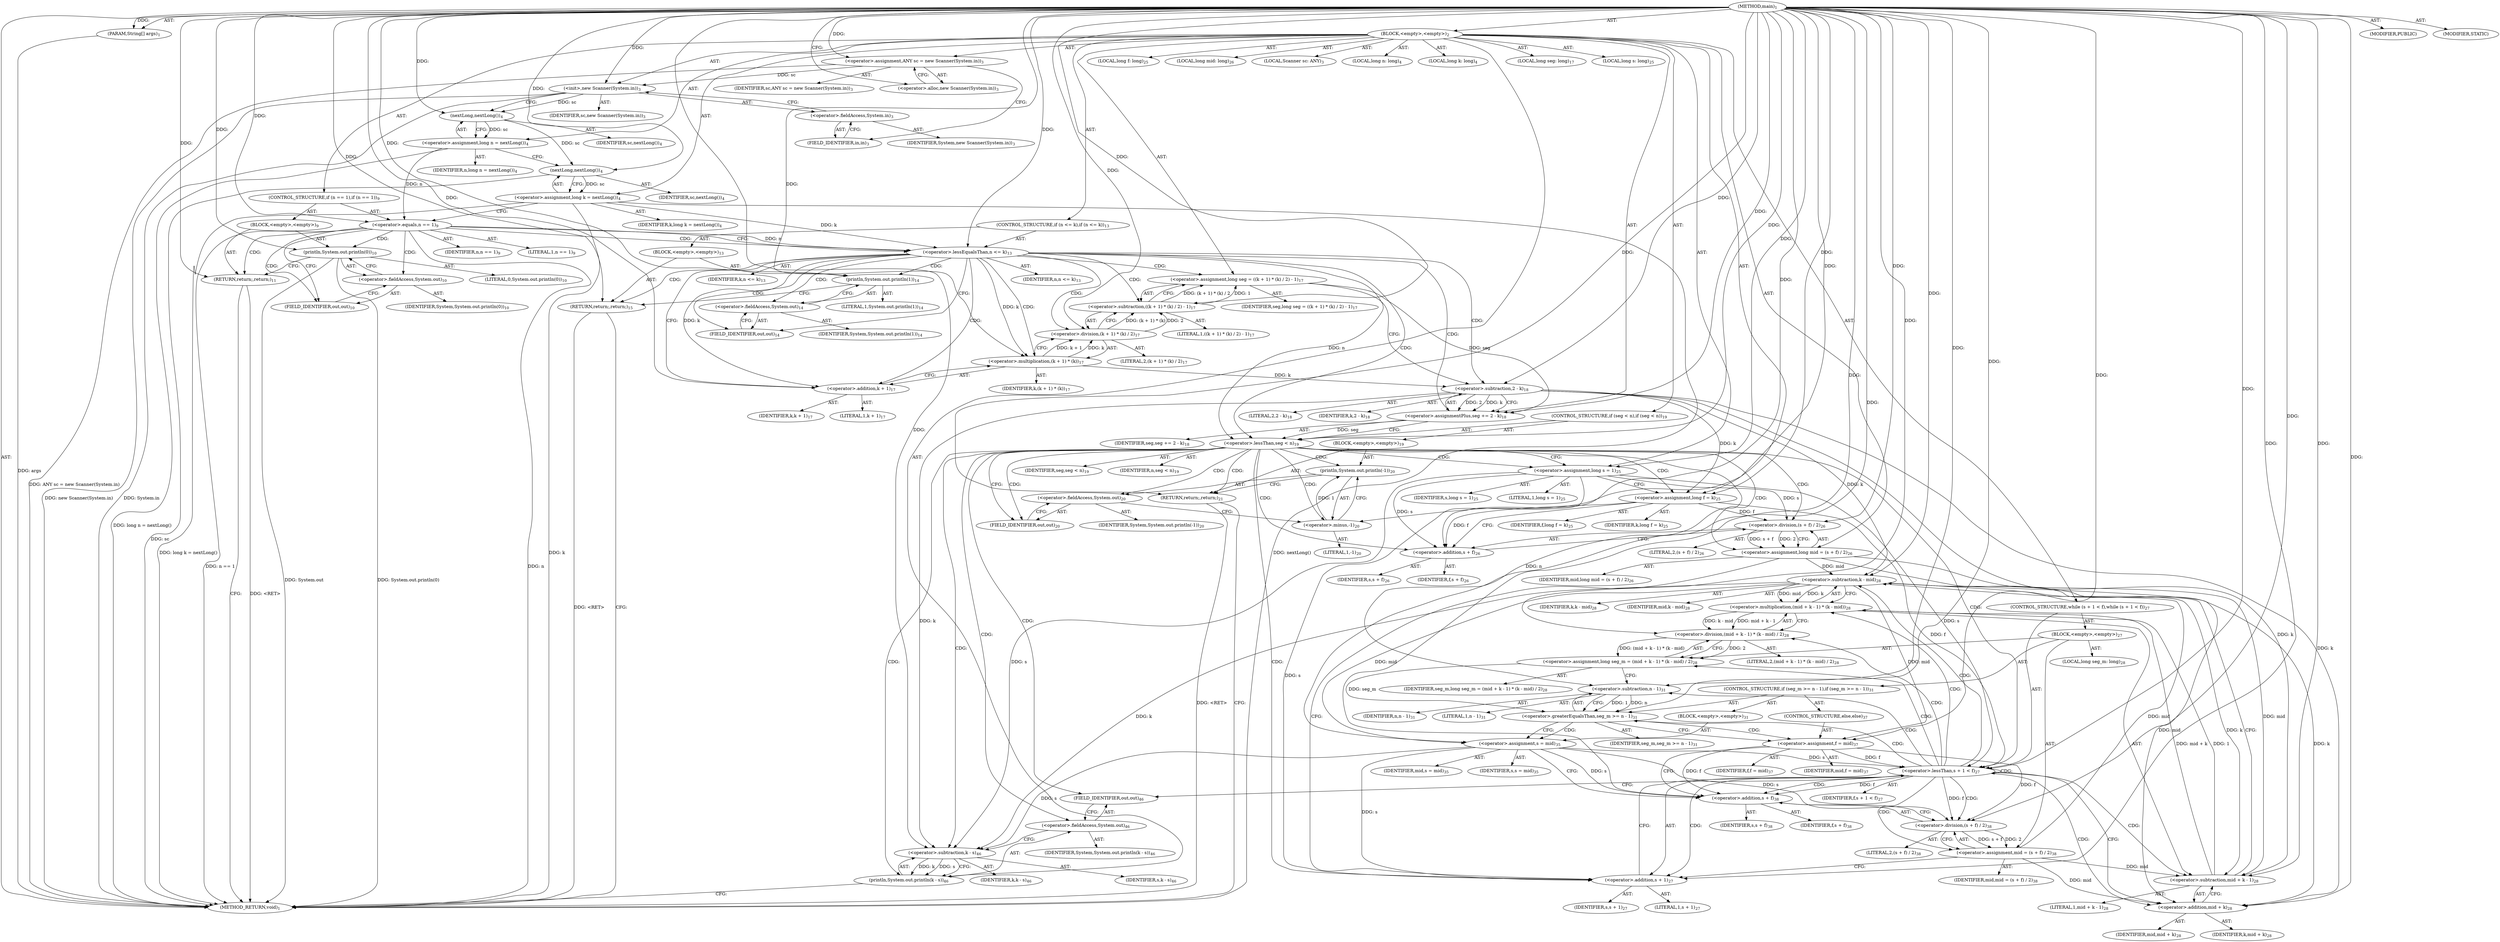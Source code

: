 digraph "main" {  
"19" [label = <(METHOD,main)<SUB>1</SUB>> ]
"20" [label = <(PARAM,String[] args)<SUB>1</SUB>> ]
"21" [label = <(BLOCK,&lt;empty&gt;,&lt;empty&gt;)<SUB>2</SUB>> ]
"4" [label = <(LOCAL,Scanner sc: ANY)<SUB>3</SUB>> ]
"22" [label = <(&lt;operator&gt;.assignment,ANY sc = new Scanner(System.in))<SUB>3</SUB>> ]
"23" [label = <(IDENTIFIER,sc,ANY sc = new Scanner(System.in))<SUB>3</SUB>> ]
"24" [label = <(&lt;operator&gt;.alloc,new Scanner(System.in))<SUB>3</SUB>> ]
"25" [label = <(&lt;init&gt;,new Scanner(System.in))<SUB>3</SUB>> ]
"3" [label = <(IDENTIFIER,sc,new Scanner(System.in))<SUB>3</SUB>> ]
"26" [label = <(&lt;operator&gt;.fieldAccess,System.in)<SUB>3</SUB>> ]
"27" [label = <(IDENTIFIER,System,new Scanner(System.in))<SUB>3</SUB>> ]
"28" [label = <(FIELD_IDENTIFIER,in,in)<SUB>3</SUB>> ]
"29" [label = <(LOCAL,long n: long)<SUB>4</SUB>> ]
"30" [label = <(LOCAL,long k: long)<SUB>4</SUB>> ]
"31" [label = <(&lt;operator&gt;.assignment,long n = nextLong())<SUB>4</SUB>> ]
"32" [label = <(IDENTIFIER,n,long n = nextLong())<SUB>4</SUB>> ]
"33" [label = <(nextLong,nextLong())<SUB>4</SUB>> ]
"34" [label = <(IDENTIFIER,sc,nextLong())<SUB>4</SUB>> ]
"35" [label = <(&lt;operator&gt;.assignment,long k = nextLong())<SUB>4</SUB>> ]
"36" [label = <(IDENTIFIER,k,long k = nextLong())<SUB>4</SUB>> ]
"37" [label = <(nextLong,nextLong())<SUB>4</SUB>> ]
"38" [label = <(IDENTIFIER,sc,nextLong())<SUB>4</SUB>> ]
"39" [label = <(CONTROL_STRUCTURE,if (n == 1),if (n == 1))<SUB>9</SUB>> ]
"40" [label = <(&lt;operator&gt;.equals,n == 1)<SUB>9</SUB>> ]
"41" [label = <(IDENTIFIER,n,n == 1)<SUB>9</SUB>> ]
"42" [label = <(LITERAL,1,n == 1)<SUB>9</SUB>> ]
"43" [label = <(BLOCK,&lt;empty&gt;,&lt;empty&gt;)<SUB>9</SUB>> ]
"44" [label = <(println,System.out.println(0))<SUB>10</SUB>> ]
"45" [label = <(&lt;operator&gt;.fieldAccess,System.out)<SUB>10</SUB>> ]
"46" [label = <(IDENTIFIER,System,System.out.println(0))<SUB>10</SUB>> ]
"47" [label = <(FIELD_IDENTIFIER,out,out)<SUB>10</SUB>> ]
"48" [label = <(LITERAL,0,System.out.println(0))<SUB>10</SUB>> ]
"49" [label = <(RETURN,return;,return;)<SUB>11</SUB>> ]
"50" [label = <(CONTROL_STRUCTURE,if (n &lt;= k),if (n &lt;= k))<SUB>13</SUB>> ]
"51" [label = <(&lt;operator&gt;.lessEqualsThan,n &lt;= k)<SUB>13</SUB>> ]
"52" [label = <(IDENTIFIER,n,n &lt;= k)<SUB>13</SUB>> ]
"53" [label = <(IDENTIFIER,k,n &lt;= k)<SUB>13</SUB>> ]
"54" [label = <(BLOCK,&lt;empty&gt;,&lt;empty&gt;)<SUB>13</SUB>> ]
"55" [label = <(println,System.out.println(1))<SUB>14</SUB>> ]
"56" [label = <(&lt;operator&gt;.fieldAccess,System.out)<SUB>14</SUB>> ]
"57" [label = <(IDENTIFIER,System,System.out.println(1))<SUB>14</SUB>> ]
"58" [label = <(FIELD_IDENTIFIER,out,out)<SUB>14</SUB>> ]
"59" [label = <(LITERAL,1,System.out.println(1))<SUB>14</SUB>> ]
"60" [label = <(RETURN,return;,return;)<SUB>15</SUB>> ]
"61" [label = <(LOCAL,long seg: long)<SUB>17</SUB>> ]
"62" [label = <(&lt;operator&gt;.assignment,long seg = ((k + 1) * (k) / 2) - 1)<SUB>17</SUB>> ]
"63" [label = <(IDENTIFIER,seg,long seg = ((k + 1) * (k) / 2) - 1)<SUB>17</SUB>> ]
"64" [label = <(&lt;operator&gt;.subtraction,((k + 1) * (k) / 2) - 1)<SUB>17</SUB>> ]
"65" [label = <(&lt;operator&gt;.division,(k + 1) * (k) / 2)<SUB>17</SUB>> ]
"66" [label = <(&lt;operator&gt;.multiplication,(k + 1) * (k))<SUB>17</SUB>> ]
"67" [label = <(&lt;operator&gt;.addition,k + 1)<SUB>17</SUB>> ]
"68" [label = <(IDENTIFIER,k,k + 1)<SUB>17</SUB>> ]
"69" [label = <(LITERAL,1,k + 1)<SUB>17</SUB>> ]
"70" [label = <(IDENTIFIER,k,(k + 1) * (k))<SUB>17</SUB>> ]
"71" [label = <(LITERAL,2,(k + 1) * (k) / 2)<SUB>17</SUB>> ]
"72" [label = <(LITERAL,1,((k + 1) * (k) / 2) - 1)<SUB>17</SUB>> ]
"73" [label = <(&lt;operator&gt;.assignmentPlus,seg += 2 - k)<SUB>18</SUB>> ]
"74" [label = <(IDENTIFIER,seg,seg += 2 - k)<SUB>18</SUB>> ]
"75" [label = <(&lt;operator&gt;.subtraction,2 - k)<SUB>18</SUB>> ]
"76" [label = <(LITERAL,2,2 - k)<SUB>18</SUB>> ]
"77" [label = <(IDENTIFIER,k,2 - k)<SUB>18</SUB>> ]
"78" [label = <(CONTROL_STRUCTURE,if (seg &lt; n),if (seg &lt; n))<SUB>19</SUB>> ]
"79" [label = <(&lt;operator&gt;.lessThan,seg &lt; n)<SUB>19</SUB>> ]
"80" [label = <(IDENTIFIER,seg,seg &lt; n)<SUB>19</SUB>> ]
"81" [label = <(IDENTIFIER,n,seg &lt; n)<SUB>19</SUB>> ]
"82" [label = <(BLOCK,&lt;empty&gt;,&lt;empty&gt;)<SUB>19</SUB>> ]
"83" [label = <(println,System.out.println(-1))<SUB>20</SUB>> ]
"84" [label = <(&lt;operator&gt;.fieldAccess,System.out)<SUB>20</SUB>> ]
"85" [label = <(IDENTIFIER,System,System.out.println(-1))<SUB>20</SUB>> ]
"86" [label = <(FIELD_IDENTIFIER,out,out)<SUB>20</SUB>> ]
"87" [label = <(&lt;operator&gt;.minus,-1)<SUB>20</SUB>> ]
"88" [label = <(LITERAL,1,-1)<SUB>20</SUB>> ]
"89" [label = <(RETURN,return;,return;)<SUB>21</SUB>> ]
"90" [label = <(LOCAL,long s: long)<SUB>25</SUB>> ]
"91" [label = <(LOCAL,long f: long)<SUB>25</SUB>> ]
"92" [label = <(&lt;operator&gt;.assignment,long s = 1)<SUB>25</SUB>> ]
"93" [label = <(IDENTIFIER,s,long s = 1)<SUB>25</SUB>> ]
"94" [label = <(LITERAL,1,long s = 1)<SUB>25</SUB>> ]
"95" [label = <(&lt;operator&gt;.assignment,long f = k)<SUB>25</SUB>> ]
"96" [label = <(IDENTIFIER,f,long f = k)<SUB>25</SUB>> ]
"97" [label = <(IDENTIFIER,k,long f = k)<SUB>25</SUB>> ]
"98" [label = <(LOCAL,long mid: long)<SUB>26</SUB>> ]
"99" [label = <(&lt;operator&gt;.assignment,long mid = (s + f) / 2)<SUB>26</SUB>> ]
"100" [label = <(IDENTIFIER,mid,long mid = (s + f) / 2)<SUB>26</SUB>> ]
"101" [label = <(&lt;operator&gt;.division,(s + f) / 2)<SUB>26</SUB>> ]
"102" [label = <(&lt;operator&gt;.addition,s + f)<SUB>26</SUB>> ]
"103" [label = <(IDENTIFIER,s,s + f)<SUB>26</SUB>> ]
"104" [label = <(IDENTIFIER,f,s + f)<SUB>26</SUB>> ]
"105" [label = <(LITERAL,2,(s + f) / 2)<SUB>26</SUB>> ]
"106" [label = <(CONTROL_STRUCTURE,while (s + 1 &lt; f),while (s + 1 &lt; f))<SUB>27</SUB>> ]
"107" [label = <(&lt;operator&gt;.lessThan,s + 1 &lt; f)<SUB>27</SUB>> ]
"108" [label = <(&lt;operator&gt;.addition,s + 1)<SUB>27</SUB>> ]
"109" [label = <(IDENTIFIER,s,s + 1)<SUB>27</SUB>> ]
"110" [label = <(LITERAL,1,s + 1)<SUB>27</SUB>> ]
"111" [label = <(IDENTIFIER,f,s + 1 &lt; f)<SUB>27</SUB>> ]
"112" [label = <(BLOCK,&lt;empty&gt;,&lt;empty&gt;)<SUB>27</SUB>> ]
"113" [label = <(LOCAL,long seg_m: long)<SUB>28</SUB>> ]
"114" [label = <(&lt;operator&gt;.assignment,long seg_m = (mid + k - 1) * (k - mid) / 2)<SUB>28</SUB>> ]
"115" [label = <(IDENTIFIER,seg_m,long seg_m = (mid + k - 1) * (k - mid) / 2)<SUB>28</SUB>> ]
"116" [label = <(&lt;operator&gt;.division,(mid + k - 1) * (k - mid) / 2)<SUB>28</SUB>> ]
"117" [label = <(&lt;operator&gt;.multiplication,(mid + k - 1) * (k - mid))<SUB>28</SUB>> ]
"118" [label = <(&lt;operator&gt;.subtraction,mid + k - 1)<SUB>28</SUB>> ]
"119" [label = <(&lt;operator&gt;.addition,mid + k)<SUB>28</SUB>> ]
"120" [label = <(IDENTIFIER,mid,mid + k)<SUB>28</SUB>> ]
"121" [label = <(IDENTIFIER,k,mid + k)<SUB>28</SUB>> ]
"122" [label = <(LITERAL,1,mid + k - 1)<SUB>28</SUB>> ]
"123" [label = <(&lt;operator&gt;.subtraction,k - mid)<SUB>28</SUB>> ]
"124" [label = <(IDENTIFIER,k,k - mid)<SUB>28</SUB>> ]
"125" [label = <(IDENTIFIER,mid,k - mid)<SUB>28</SUB>> ]
"126" [label = <(LITERAL,2,(mid + k - 1) * (k - mid) / 2)<SUB>28</SUB>> ]
"127" [label = <(CONTROL_STRUCTURE,if (seg_m &gt;= n - 1),if (seg_m &gt;= n - 1))<SUB>31</SUB>> ]
"128" [label = <(&lt;operator&gt;.greaterEqualsThan,seg_m &gt;= n - 1)<SUB>31</SUB>> ]
"129" [label = <(IDENTIFIER,seg_m,seg_m &gt;= n - 1)<SUB>31</SUB>> ]
"130" [label = <(&lt;operator&gt;.subtraction,n - 1)<SUB>31</SUB>> ]
"131" [label = <(IDENTIFIER,n,n - 1)<SUB>31</SUB>> ]
"132" [label = <(LITERAL,1,n - 1)<SUB>31</SUB>> ]
"133" [label = <(BLOCK,&lt;empty&gt;,&lt;empty&gt;)<SUB>31</SUB>> ]
"134" [label = <(&lt;operator&gt;.assignment,s = mid)<SUB>35</SUB>> ]
"135" [label = <(IDENTIFIER,s,s = mid)<SUB>35</SUB>> ]
"136" [label = <(IDENTIFIER,mid,s = mid)<SUB>35</SUB>> ]
"137" [label = <(CONTROL_STRUCTURE,else,else)<SUB>37</SUB>> ]
"138" [label = <(&lt;operator&gt;.assignment,f = mid)<SUB>37</SUB>> ]
"139" [label = <(IDENTIFIER,f,f = mid)<SUB>37</SUB>> ]
"140" [label = <(IDENTIFIER,mid,f = mid)<SUB>37</SUB>> ]
"141" [label = <(&lt;operator&gt;.assignment,mid = (s + f) / 2)<SUB>38</SUB>> ]
"142" [label = <(IDENTIFIER,mid,mid = (s + f) / 2)<SUB>38</SUB>> ]
"143" [label = <(&lt;operator&gt;.division,(s + f) / 2)<SUB>38</SUB>> ]
"144" [label = <(&lt;operator&gt;.addition,s + f)<SUB>38</SUB>> ]
"145" [label = <(IDENTIFIER,s,s + f)<SUB>38</SUB>> ]
"146" [label = <(IDENTIFIER,f,s + f)<SUB>38</SUB>> ]
"147" [label = <(LITERAL,2,(s + f) / 2)<SUB>38</SUB>> ]
"148" [label = <(println,System.out.println(k - s))<SUB>46</SUB>> ]
"149" [label = <(&lt;operator&gt;.fieldAccess,System.out)<SUB>46</SUB>> ]
"150" [label = <(IDENTIFIER,System,System.out.println(k - s))<SUB>46</SUB>> ]
"151" [label = <(FIELD_IDENTIFIER,out,out)<SUB>46</SUB>> ]
"152" [label = <(&lt;operator&gt;.subtraction,k - s)<SUB>46</SUB>> ]
"153" [label = <(IDENTIFIER,k,k - s)<SUB>46</SUB>> ]
"154" [label = <(IDENTIFIER,s,k - s)<SUB>46</SUB>> ]
"155" [label = <(MODIFIER,PUBLIC)> ]
"156" [label = <(MODIFIER,STATIC)> ]
"157" [label = <(METHOD_RETURN,void)<SUB>1</SUB>> ]
  "19" -> "20"  [ label = "AST: "] 
  "19" -> "21"  [ label = "AST: "] 
  "19" -> "155"  [ label = "AST: "] 
  "19" -> "156"  [ label = "AST: "] 
  "19" -> "157"  [ label = "AST: "] 
  "21" -> "4"  [ label = "AST: "] 
  "21" -> "22"  [ label = "AST: "] 
  "21" -> "25"  [ label = "AST: "] 
  "21" -> "29"  [ label = "AST: "] 
  "21" -> "30"  [ label = "AST: "] 
  "21" -> "31"  [ label = "AST: "] 
  "21" -> "35"  [ label = "AST: "] 
  "21" -> "39"  [ label = "AST: "] 
  "21" -> "50"  [ label = "AST: "] 
  "21" -> "61"  [ label = "AST: "] 
  "21" -> "62"  [ label = "AST: "] 
  "21" -> "73"  [ label = "AST: "] 
  "21" -> "78"  [ label = "AST: "] 
  "21" -> "90"  [ label = "AST: "] 
  "21" -> "91"  [ label = "AST: "] 
  "21" -> "92"  [ label = "AST: "] 
  "21" -> "95"  [ label = "AST: "] 
  "21" -> "98"  [ label = "AST: "] 
  "21" -> "99"  [ label = "AST: "] 
  "21" -> "106"  [ label = "AST: "] 
  "21" -> "148"  [ label = "AST: "] 
  "22" -> "23"  [ label = "AST: "] 
  "22" -> "24"  [ label = "AST: "] 
  "25" -> "3"  [ label = "AST: "] 
  "25" -> "26"  [ label = "AST: "] 
  "26" -> "27"  [ label = "AST: "] 
  "26" -> "28"  [ label = "AST: "] 
  "31" -> "32"  [ label = "AST: "] 
  "31" -> "33"  [ label = "AST: "] 
  "33" -> "34"  [ label = "AST: "] 
  "35" -> "36"  [ label = "AST: "] 
  "35" -> "37"  [ label = "AST: "] 
  "37" -> "38"  [ label = "AST: "] 
  "39" -> "40"  [ label = "AST: "] 
  "39" -> "43"  [ label = "AST: "] 
  "40" -> "41"  [ label = "AST: "] 
  "40" -> "42"  [ label = "AST: "] 
  "43" -> "44"  [ label = "AST: "] 
  "43" -> "49"  [ label = "AST: "] 
  "44" -> "45"  [ label = "AST: "] 
  "44" -> "48"  [ label = "AST: "] 
  "45" -> "46"  [ label = "AST: "] 
  "45" -> "47"  [ label = "AST: "] 
  "50" -> "51"  [ label = "AST: "] 
  "50" -> "54"  [ label = "AST: "] 
  "51" -> "52"  [ label = "AST: "] 
  "51" -> "53"  [ label = "AST: "] 
  "54" -> "55"  [ label = "AST: "] 
  "54" -> "60"  [ label = "AST: "] 
  "55" -> "56"  [ label = "AST: "] 
  "55" -> "59"  [ label = "AST: "] 
  "56" -> "57"  [ label = "AST: "] 
  "56" -> "58"  [ label = "AST: "] 
  "62" -> "63"  [ label = "AST: "] 
  "62" -> "64"  [ label = "AST: "] 
  "64" -> "65"  [ label = "AST: "] 
  "64" -> "72"  [ label = "AST: "] 
  "65" -> "66"  [ label = "AST: "] 
  "65" -> "71"  [ label = "AST: "] 
  "66" -> "67"  [ label = "AST: "] 
  "66" -> "70"  [ label = "AST: "] 
  "67" -> "68"  [ label = "AST: "] 
  "67" -> "69"  [ label = "AST: "] 
  "73" -> "74"  [ label = "AST: "] 
  "73" -> "75"  [ label = "AST: "] 
  "75" -> "76"  [ label = "AST: "] 
  "75" -> "77"  [ label = "AST: "] 
  "78" -> "79"  [ label = "AST: "] 
  "78" -> "82"  [ label = "AST: "] 
  "79" -> "80"  [ label = "AST: "] 
  "79" -> "81"  [ label = "AST: "] 
  "82" -> "83"  [ label = "AST: "] 
  "82" -> "89"  [ label = "AST: "] 
  "83" -> "84"  [ label = "AST: "] 
  "83" -> "87"  [ label = "AST: "] 
  "84" -> "85"  [ label = "AST: "] 
  "84" -> "86"  [ label = "AST: "] 
  "87" -> "88"  [ label = "AST: "] 
  "92" -> "93"  [ label = "AST: "] 
  "92" -> "94"  [ label = "AST: "] 
  "95" -> "96"  [ label = "AST: "] 
  "95" -> "97"  [ label = "AST: "] 
  "99" -> "100"  [ label = "AST: "] 
  "99" -> "101"  [ label = "AST: "] 
  "101" -> "102"  [ label = "AST: "] 
  "101" -> "105"  [ label = "AST: "] 
  "102" -> "103"  [ label = "AST: "] 
  "102" -> "104"  [ label = "AST: "] 
  "106" -> "107"  [ label = "AST: "] 
  "106" -> "112"  [ label = "AST: "] 
  "107" -> "108"  [ label = "AST: "] 
  "107" -> "111"  [ label = "AST: "] 
  "108" -> "109"  [ label = "AST: "] 
  "108" -> "110"  [ label = "AST: "] 
  "112" -> "113"  [ label = "AST: "] 
  "112" -> "114"  [ label = "AST: "] 
  "112" -> "127"  [ label = "AST: "] 
  "112" -> "141"  [ label = "AST: "] 
  "114" -> "115"  [ label = "AST: "] 
  "114" -> "116"  [ label = "AST: "] 
  "116" -> "117"  [ label = "AST: "] 
  "116" -> "126"  [ label = "AST: "] 
  "117" -> "118"  [ label = "AST: "] 
  "117" -> "123"  [ label = "AST: "] 
  "118" -> "119"  [ label = "AST: "] 
  "118" -> "122"  [ label = "AST: "] 
  "119" -> "120"  [ label = "AST: "] 
  "119" -> "121"  [ label = "AST: "] 
  "123" -> "124"  [ label = "AST: "] 
  "123" -> "125"  [ label = "AST: "] 
  "127" -> "128"  [ label = "AST: "] 
  "127" -> "133"  [ label = "AST: "] 
  "127" -> "137"  [ label = "AST: "] 
  "128" -> "129"  [ label = "AST: "] 
  "128" -> "130"  [ label = "AST: "] 
  "130" -> "131"  [ label = "AST: "] 
  "130" -> "132"  [ label = "AST: "] 
  "133" -> "134"  [ label = "AST: "] 
  "134" -> "135"  [ label = "AST: "] 
  "134" -> "136"  [ label = "AST: "] 
  "137" -> "138"  [ label = "AST: "] 
  "138" -> "139"  [ label = "AST: "] 
  "138" -> "140"  [ label = "AST: "] 
  "141" -> "142"  [ label = "AST: "] 
  "141" -> "143"  [ label = "AST: "] 
  "143" -> "144"  [ label = "AST: "] 
  "143" -> "147"  [ label = "AST: "] 
  "144" -> "145"  [ label = "AST: "] 
  "144" -> "146"  [ label = "AST: "] 
  "148" -> "149"  [ label = "AST: "] 
  "148" -> "152"  [ label = "AST: "] 
  "149" -> "150"  [ label = "AST: "] 
  "149" -> "151"  [ label = "AST: "] 
  "152" -> "153"  [ label = "AST: "] 
  "152" -> "154"  [ label = "AST: "] 
  "22" -> "28"  [ label = "CFG: "] 
  "25" -> "33"  [ label = "CFG: "] 
  "31" -> "37"  [ label = "CFG: "] 
  "35" -> "40"  [ label = "CFG: "] 
  "62" -> "75"  [ label = "CFG: "] 
  "73" -> "79"  [ label = "CFG: "] 
  "92" -> "95"  [ label = "CFG: "] 
  "95" -> "102"  [ label = "CFG: "] 
  "99" -> "108"  [ label = "CFG: "] 
  "148" -> "157"  [ label = "CFG: "] 
  "24" -> "22"  [ label = "CFG: "] 
  "26" -> "25"  [ label = "CFG: "] 
  "33" -> "31"  [ label = "CFG: "] 
  "37" -> "35"  [ label = "CFG: "] 
  "40" -> "47"  [ label = "CFG: "] 
  "40" -> "51"  [ label = "CFG: "] 
  "51" -> "58"  [ label = "CFG: "] 
  "51" -> "67"  [ label = "CFG: "] 
  "64" -> "62"  [ label = "CFG: "] 
  "75" -> "73"  [ label = "CFG: "] 
  "79" -> "86"  [ label = "CFG: "] 
  "79" -> "92"  [ label = "CFG: "] 
  "101" -> "99"  [ label = "CFG: "] 
  "107" -> "119"  [ label = "CFG: "] 
  "107" -> "151"  [ label = "CFG: "] 
  "149" -> "152"  [ label = "CFG: "] 
  "152" -> "148"  [ label = "CFG: "] 
  "28" -> "26"  [ label = "CFG: "] 
  "44" -> "49"  [ label = "CFG: "] 
  "49" -> "157"  [ label = "CFG: "] 
  "55" -> "60"  [ label = "CFG: "] 
  "60" -> "157"  [ label = "CFG: "] 
  "65" -> "64"  [ label = "CFG: "] 
  "83" -> "89"  [ label = "CFG: "] 
  "89" -> "157"  [ label = "CFG: "] 
  "102" -> "101"  [ label = "CFG: "] 
  "108" -> "107"  [ label = "CFG: "] 
  "114" -> "130"  [ label = "CFG: "] 
  "141" -> "108"  [ label = "CFG: "] 
  "151" -> "149"  [ label = "CFG: "] 
  "45" -> "44"  [ label = "CFG: "] 
  "56" -> "55"  [ label = "CFG: "] 
  "66" -> "65"  [ label = "CFG: "] 
  "84" -> "87"  [ label = "CFG: "] 
  "87" -> "83"  [ label = "CFG: "] 
  "116" -> "114"  [ label = "CFG: "] 
  "128" -> "134"  [ label = "CFG: "] 
  "128" -> "138"  [ label = "CFG: "] 
  "143" -> "141"  [ label = "CFG: "] 
  "47" -> "45"  [ label = "CFG: "] 
  "58" -> "56"  [ label = "CFG: "] 
  "67" -> "66"  [ label = "CFG: "] 
  "86" -> "84"  [ label = "CFG: "] 
  "117" -> "116"  [ label = "CFG: "] 
  "130" -> "128"  [ label = "CFG: "] 
  "134" -> "144"  [ label = "CFG: "] 
  "138" -> "144"  [ label = "CFG: "] 
  "144" -> "143"  [ label = "CFG: "] 
  "118" -> "123"  [ label = "CFG: "] 
  "123" -> "117"  [ label = "CFG: "] 
  "119" -> "118"  [ label = "CFG: "] 
  "19" -> "24"  [ label = "CFG: "] 
  "49" -> "157"  [ label = "DDG: &lt;RET&gt;"] 
  "60" -> "157"  [ label = "DDG: &lt;RET&gt;"] 
  "89" -> "157"  [ label = "DDG: &lt;RET&gt;"] 
  "20" -> "157"  [ label = "DDG: args"] 
  "22" -> "157"  [ label = "DDG: ANY sc = new Scanner(System.in)"] 
  "25" -> "157"  [ label = "DDG: System.in"] 
  "25" -> "157"  [ label = "DDG: new Scanner(System.in)"] 
  "31" -> "157"  [ label = "DDG: long n = nextLong()"] 
  "35" -> "157"  [ label = "DDG: k"] 
  "37" -> "157"  [ label = "DDG: sc"] 
  "35" -> "157"  [ label = "DDG: nextLong()"] 
  "35" -> "157"  [ label = "DDG: long k = nextLong()"] 
  "40" -> "157"  [ label = "DDG: n"] 
  "40" -> "157"  [ label = "DDG: n == 1"] 
  "44" -> "157"  [ label = "DDG: System.out"] 
  "44" -> "157"  [ label = "DDG: System.out.println(0)"] 
  "19" -> "20"  [ label = "DDG: "] 
  "19" -> "22"  [ label = "DDG: "] 
  "33" -> "31"  [ label = "DDG: sc"] 
  "37" -> "35"  [ label = "DDG: sc"] 
  "64" -> "62"  [ label = "DDG: (k + 1) * (k) / 2"] 
  "64" -> "62"  [ label = "DDG: 1"] 
  "75" -> "73"  [ label = "DDG: 2"] 
  "75" -> "73"  [ label = "DDG: k"] 
  "19" -> "92"  [ label = "DDG: "] 
  "75" -> "95"  [ label = "DDG: k"] 
  "19" -> "95"  [ label = "DDG: "] 
  "101" -> "99"  [ label = "DDG: s + f"] 
  "101" -> "99"  [ label = "DDG: 2"] 
  "22" -> "25"  [ label = "DDG: sc"] 
  "19" -> "25"  [ label = "DDG: "] 
  "62" -> "73"  [ label = "DDG: seg"] 
  "19" -> "73"  [ label = "DDG: "] 
  "152" -> "148"  [ label = "DDG: k"] 
  "152" -> "148"  [ label = "DDG: s"] 
  "25" -> "33"  [ label = "DDG: sc"] 
  "19" -> "33"  [ label = "DDG: "] 
  "33" -> "37"  [ label = "DDG: sc"] 
  "19" -> "37"  [ label = "DDG: "] 
  "31" -> "40"  [ label = "DDG: n"] 
  "19" -> "40"  [ label = "DDG: "] 
  "19" -> "49"  [ label = "DDG: "] 
  "40" -> "51"  [ label = "DDG: n"] 
  "19" -> "51"  [ label = "DDG: "] 
  "35" -> "51"  [ label = "DDG: k"] 
  "19" -> "60"  [ label = "DDG: "] 
  "65" -> "64"  [ label = "DDG: (k + 1) * (k)"] 
  "65" -> "64"  [ label = "DDG: 2"] 
  "19" -> "64"  [ label = "DDG: "] 
  "19" -> "75"  [ label = "DDG: "] 
  "66" -> "75"  [ label = "DDG: k"] 
  "73" -> "79"  [ label = "DDG: seg"] 
  "19" -> "79"  [ label = "DDG: "] 
  "51" -> "79"  [ label = "DDG: n"] 
  "19" -> "89"  [ label = "DDG: "] 
  "92" -> "101"  [ label = "DDG: s"] 
  "19" -> "101"  [ label = "DDG: "] 
  "95" -> "101"  [ label = "DDG: f"] 
  "19" -> "107"  [ label = "DDG: "] 
  "92" -> "107"  [ label = "DDG: s"] 
  "134" -> "107"  [ label = "DDG: s"] 
  "95" -> "107"  [ label = "DDG: f"] 
  "138" -> "107"  [ label = "DDG: f"] 
  "116" -> "114"  [ label = "DDG: (mid + k - 1) * (k - mid)"] 
  "116" -> "114"  [ label = "DDG: 2"] 
  "143" -> "141"  [ label = "DDG: s + f"] 
  "143" -> "141"  [ label = "DDG: 2"] 
  "123" -> "152"  [ label = "DDG: k"] 
  "19" -> "152"  [ label = "DDG: "] 
  "75" -> "152"  [ label = "DDG: k"] 
  "92" -> "152"  [ label = "DDG: s"] 
  "134" -> "152"  [ label = "DDG: s"] 
  "19" -> "44"  [ label = "DDG: "] 
  "19" -> "55"  [ label = "DDG: "] 
  "66" -> "65"  [ label = "DDG: k + 1"] 
  "66" -> "65"  [ label = "DDG: k"] 
  "19" -> "65"  [ label = "DDG: "] 
  "87" -> "83"  [ label = "DDG: 1"] 
  "92" -> "102"  [ label = "DDG: s"] 
  "19" -> "102"  [ label = "DDG: "] 
  "95" -> "102"  [ label = "DDG: f"] 
  "19" -> "108"  [ label = "DDG: "] 
  "92" -> "108"  [ label = "DDG: s"] 
  "134" -> "108"  [ label = "DDG: s"] 
  "51" -> "66"  [ label = "DDG: k"] 
  "19" -> "66"  [ label = "DDG: "] 
  "19" -> "87"  [ label = "DDG: "] 
  "117" -> "116"  [ label = "DDG: mid + k - 1"] 
  "117" -> "116"  [ label = "DDG: k - mid"] 
  "19" -> "116"  [ label = "DDG: "] 
  "114" -> "128"  [ label = "DDG: seg_m"] 
  "19" -> "128"  [ label = "DDG: "] 
  "130" -> "128"  [ label = "DDG: n"] 
  "130" -> "128"  [ label = "DDG: 1"] 
  "123" -> "134"  [ label = "DDG: mid"] 
  "19" -> "134"  [ label = "DDG: "] 
  "123" -> "138"  [ label = "DDG: mid"] 
  "19" -> "138"  [ label = "DDG: "] 
  "134" -> "143"  [ label = "DDG: s"] 
  "19" -> "143"  [ label = "DDG: "] 
  "107" -> "143"  [ label = "DDG: f"] 
  "138" -> "143"  [ label = "DDG: f"] 
  "51" -> "67"  [ label = "DDG: k"] 
  "19" -> "67"  [ label = "DDG: "] 
  "118" -> "117"  [ label = "DDG: mid + k"] 
  "118" -> "117"  [ label = "DDG: 1"] 
  "123" -> "117"  [ label = "DDG: k"] 
  "123" -> "117"  [ label = "DDG: mid"] 
  "79" -> "130"  [ label = "DDG: n"] 
  "19" -> "130"  [ label = "DDG: "] 
  "134" -> "144"  [ label = "DDG: s"] 
  "19" -> "144"  [ label = "DDG: "] 
  "107" -> "144"  [ label = "DDG: f"] 
  "138" -> "144"  [ label = "DDG: f"] 
  "99" -> "118"  [ label = "DDG: mid"] 
  "141" -> "118"  [ label = "DDG: mid"] 
  "19" -> "118"  [ label = "DDG: "] 
  "123" -> "118"  [ label = "DDG: k"] 
  "75" -> "118"  [ label = "DDG: k"] 
  "19" -> "123"  [ label = "DDG: "] 
  "75" -> "123"  [ label = "DDG: k"] 
  "99" -> "123"  [ label = "DDG: mid"] 
  "141" -> "123"  [ label = "DDG: mid"] 
  "99" -> "119"  [ label = "DDG: mid"] 
  "141" -> "119"  [ label = "DDG: mid"] 
  "19" -> "119"  [ label = "DDG: "] 
  "123" -> "119"  [ label = "DDG: k"] 
  "75" -> "119"  [ label = "DDG: k"] 
  "40" -> "51"  [ label = "CDG: "] 
  "40" -> "44"  [ label = "CDG: "] 
  "40" -> "47"  [ label = "CDG: "] 
  "40" -> "49"  [ label = "CDG: "] 
  "40" -> "45"  [ label = "CDG: "] 
  "51" -> "60"  [ label = "CDG: "] 
  "51" -> "73"  [ label = "CDG: "] 
  "51" -> "64"  [ label = "CDG: "] 
  "51" -> "75"  [ label = "CDG: "] 
  "51" -> "56"  [ label = "CDG: "] 
  "51" -> "67"  [ label = "CDG: "] 
  "51" -> "79"  [ label = "CDG: "] 
  "51" -> "58"  [ label = "CDG: "] 
  "51" -> "66"  [ label = "CDG: "] 
  "51" -> "65"  [ label = "CDG: "] 
  "51" -> "55"  [ label = "CDG: "] 
  "51" -> "62"  [ label = "CDG: "] 
  "79" -> "107"  [ label = "CDG: "] 
  "79" -> "84"  [ label = "CDG: "] 
  "79" -> "102"  [ label = "CDG: "] 
  "79" -> "149"  [ label = "CDG: "] 
  "79" -> "151"  [ label = "CDG: "] 
  "79" -> "95"  [ label = "CDG: "] 
  "79" -> "92"  [ label = "CDG: "] 
  "79" -> "87"  [ label = "CDG: "] 
  "79" -> "101"  [ label = "CDG: "] 
  "79" -> "148"  [ label = "CDG: "] 
  "79" -> "152"  [ label = "CDG: "] 
  "79" -> "108"  [ label = "CDG: "] 
  "79" -> "86"  [ label = "CDG: "] 
  "79" -> "89"  [ label = "CDG: "] 
  "79" -> "99"  [ label = "CDG: "] 
  "79" -> "83"  [ label = "CDG: "] 
  "107" -> "107"  [ label = "CDG: "] 
  "107" -> "128"  [ label = "CDG: "] 
  "107" -> "114"  [ label = "CDG: "] 
  "107" -> "119"  [ label = "CDG: "] 
  "107" -> "144"  [ label = "CDG: "] 
  "107" -> "130"  [ label = "CDG: "] 
  "107" -> "118"  [ label = "CDG: "] 
  "107" -> "108"  [ label = "CDG: "] 
  "107" -> "141"  [ label = "CDG: "] 
  "107" -> "116"  [ label = "CDG: "] 
  "107" -> "123"  [ label = "CDG: "] 
  "107" -> "143"  [ label = "CDG: "] 
  "107" -> "117"  [ label = "CDG: "] 
  "128" -> "134"  [ label = "CDG: "] 
  "128" -> "138"  [ label = "CDG: "] 
}
